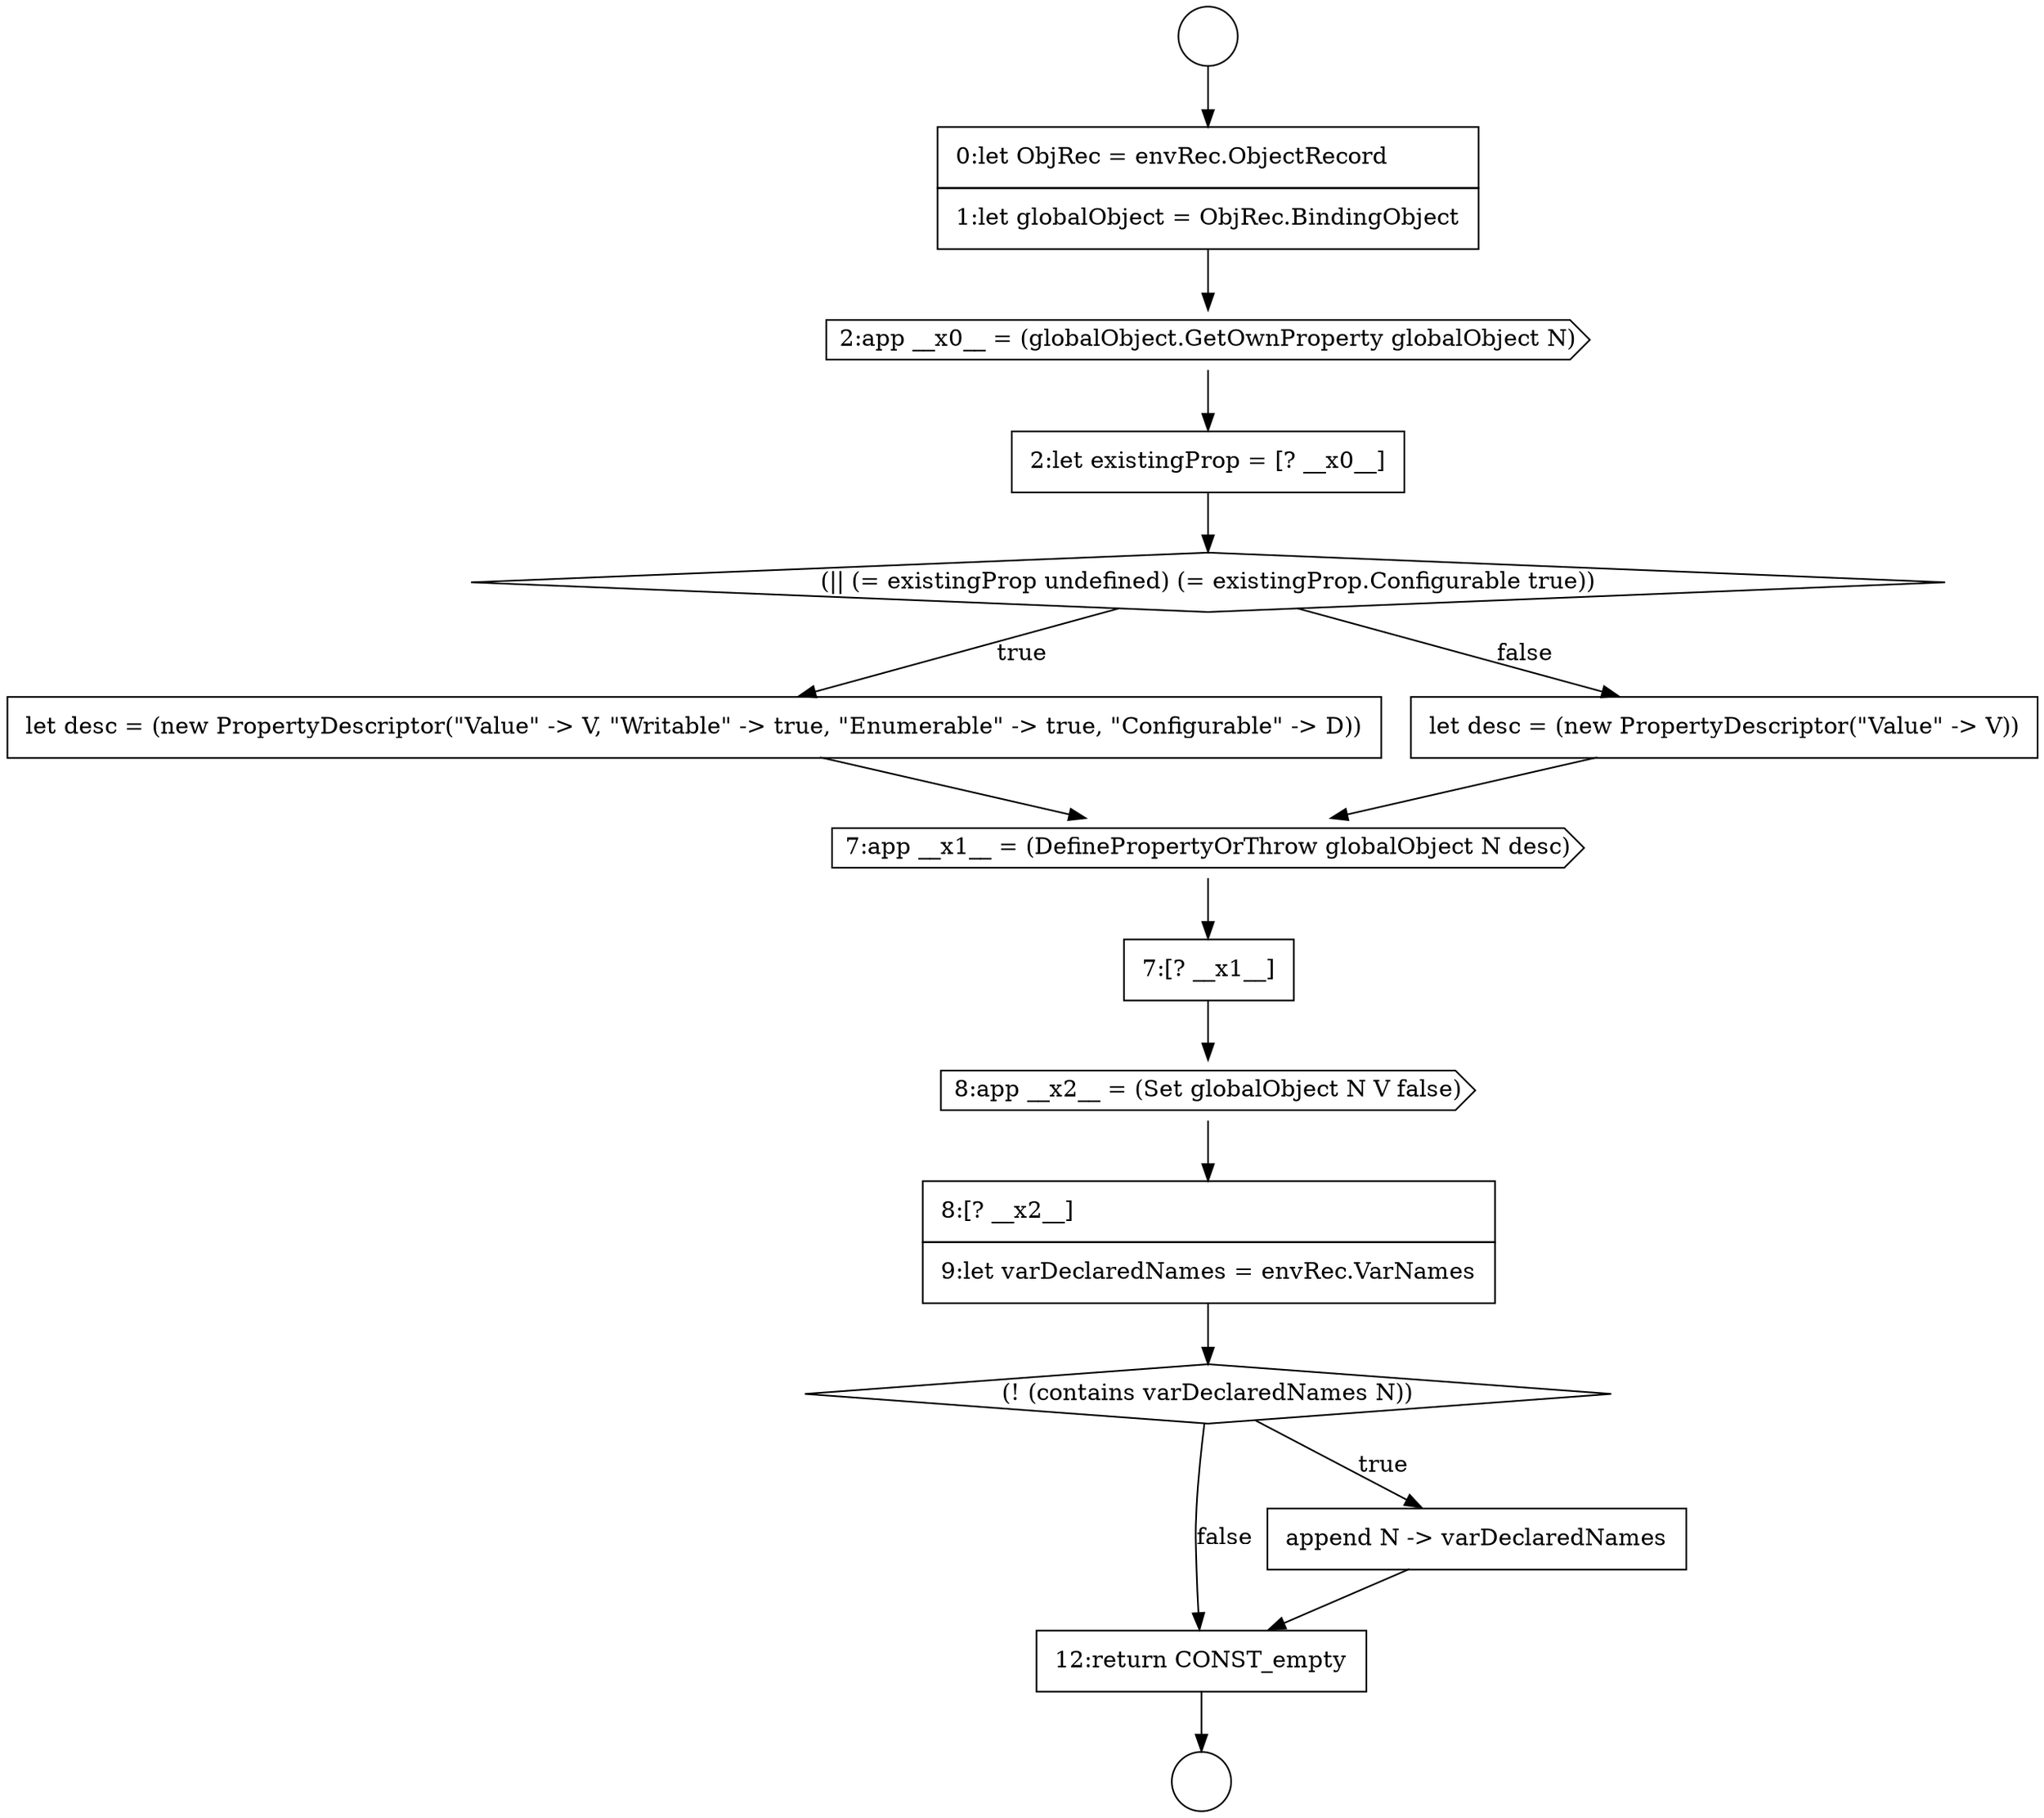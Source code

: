 digraph {
  node1808 [shape=none, margin=0, label=<<font color="black">
    <table border="0" cellborder="1" cellspacing="0" cellpadding="10">
      <tr><td align="left">8:[? __x2__]</td></tr>
      <tr><td align="left">9:let varDeclaredNames = envRec.VarNames</td></tr>
    </table>
  </font>> color="black" fillcolor="white" style=filled]
  node1803 [shape=none, margin=0, label=<<font color="black">
    <table border="0" cellborder="1" cellspacing="0" cellpadding="10">
      <tr><td align="left">let desc = (new PropertyDescriptor(&quot;Value&quot; -&gt; V, &quot;Writable&quot; -&gt; true, &quot;Enumerable&quot; -&gt; true, &quot;Configurable&quot; -&gt; D))</td></tr>
    </table>
  </font>> color="black" fillcolor="white" style=filled]
  node1800 [shape=cds, label=<<font color="black">2:app __x0__ = (globalObject.GetOwnProperty globalObject N)</font>> color="black" fillcolor="white" style=filled]
  node1811 [shape=none, margin=0, label=<<font color="black">
    <table border="0" cellborder="1" cellspacing="0" cellpadding="10">
      <tr><td align="left">12:return CONST_empty</td></tr>
    </table>
  </font>> color="black" fillcolor="white" style=filled]
  node1804 [shape=none, margin=0, label=<<font color="black">
    <table border="0" cellborder="1" cellspacing="0" cellpadding="10">
      <tr><td align="left">let desc = (new PropertyDescriptor(&quot;Value&quot; -&gt; V))</td></tr>
    </table>
  </font>> color="black" fillcolor="white" style=filled]
  node1810 [shape=none, margin=0, label=<<font color="black">
    <table border="0" cellborder="1" cellspacing="0" cellpadding="10">
      <tr><td align="left">append N -&gt; varDeclaredNames</td></tr>
    </table>
  </font>> color="black" fillcolor="white" style=filled]
  node1799 [shape=none, margin=0, label=<<font color="black">
    <table border="0" cellborder="1" cellspacing="0" cellpadding="10">
      <tr><td align="left">0:let ObjRec = envRec.ObjectRecord</td></tr>
      <tr><td align="left">1:let globalObject = ObjRec.BindingObject</td></tr>
    </table>
  </font>> color="black" fillcolor="white" style=filled]
  node1805 [shape=cds, label=<<font color="black">7:app __x1__ = (DefinePropertyOrThrow globalObject N desc)</font>> color="black" fillcolor="white" style=filled]
  node1809 [shape=diamond, label=<<font color="black">(! (contains varDeclaredNames N))</font>> color="black" fillcolor="white" style=filled]
  node1798 [shape=circle label=" " color="black" fillcolor="white" style=filled]
  node1807 [shape=cds, label=<<font color="black">8:app __x2__ = (Set globalObject N V false)</font>> color="black" fillcolor="white" style=filled]
  node1806 [shape=none, margin=0, label=<<font color="black">
    <table border="0" cellborder="1" cellspacing="0" cellpadding="10">
      <tr><td align="left">7:[? __x1__]</td></tr>
    </table>
  </font>> color="black" fillcolor="white" style=filled]
  node1801 [shape=none, margin=0, label=<<font color="black">
    <table border="0" cellborder="1" cellspacing="0" cellpadding="10">
      <tr><td align="left">2:let existingProp = [? __x0__]</td></tr>
    </table>
  </font>> color="black" fillcolor="white" style=filled]
  node1802 [shape=diamond, label=<<font color="black">(|| (= existingProp undefined) (= existingProp.Configurable true))</font>> color="black" fillcolor="white" style=filled]
  node1797 [shape=circle label=" " color="black" fillcolor="white" style=filled]
  node1804 -> node1805 [ color="black"]
  node1799 -> node1800 [ color="black"]
  node1805 -> node1806 [ color="black"]
  node1800 -> node1801 [ color="black"]
  node1807 -> node1808 [ color="black"]
  node1809 -> node1810 [label=<<font color="black">true</font>> color="black"]
  node1809 -> node1811 [label=<<font color="black">false</font>> color="black"]
  node1802 -> node1803 [label=<<font color="black">true</font>> color="black"]
  node1802 -> node1804 [label=<<font color="black">false</font>> color="black"]
  node1806 -> node1807 [ color="black"]
  node1810 -> node1811 [ color="black"]
  node1801 -> node1802 [ color="black"]
  node1797 -> node1799 [ color="black"]
  node1811 -> node1798 [ color="black"]
  node1808 -> node1809 [ color="black"]
  node1803 -> node1805 [ color="black"]
}
